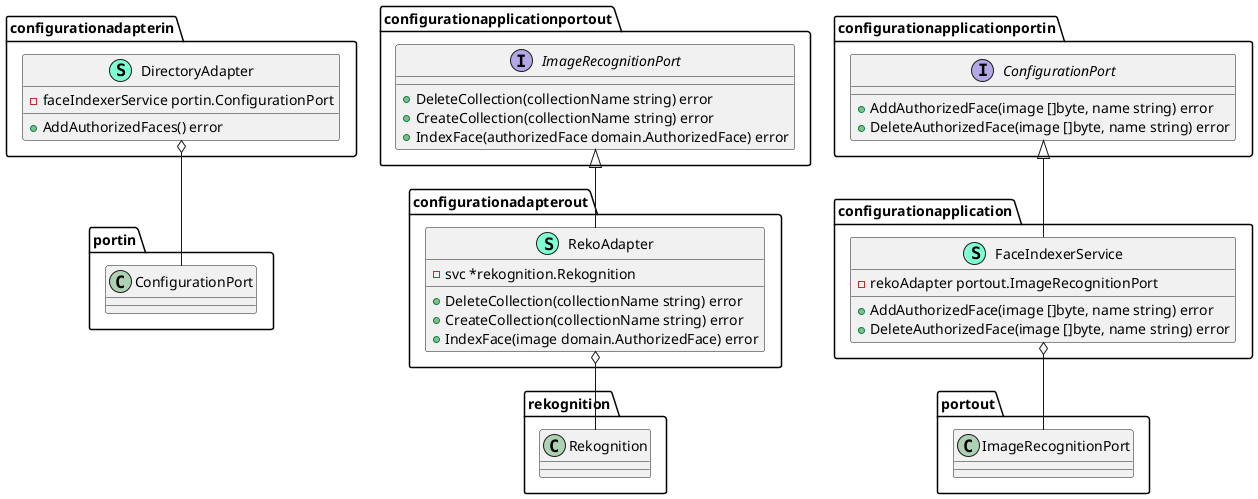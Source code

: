@startuml
namespace configurationadapterin {
    class DirectoryAdapter << (S,Aquamarine) >> {
        - faceIndexerService portin.ConfigurationPort

        + AddAuthorizedFaces() error

    }
}


"configurationadapterin.DirectoryAdapter" o-- "portin.ConfigurationPort"

namespace configurationadapterout {
    class RekoAdapter << (S,Aquamarine) >> {
        - svc *rekognition.Rekognition

        + DeleteCollection(collectionName string) error
        + CreateCollection(collectionName string) error
        + IndexFace(image domain.AuthorizedFace) error

    }
}

"configurationapplicationportout.ImageRecognitionPort" <|-- "configurationadapterout.RekoAdapter"

"configurationadapterout.RekoAdapter" o-- "rekognition.Rekognition"

namespace configurationapplication {
    class FaceIndexerService << (S,Aquamarine) >> {
        - rekoAdapter portout.ImageRecognitionPort

        + AddAuthorizedFace(image []byte, name string) error
        + DeleteAuthorizedFace(image []byte, name string) error

    }
}

"configurationapplicationportin.ConfigurationPort" <|-- "configurationapplication.FaceIndexerService"

"configurationapplication.FaceIndexerService" o-- "portout.ImageRecognitionPort"

namespace configurationapplicationportin {
    interface ConfigurationPort  {
        + AddAuthorizedFace(image []byte, name string) error
        + DeleteAuthorizedFace(image []byte, name string) error

    }
}



namespace configurationapplicationportout {
    interface ImageRecognitionPort  {
        + DeleteCollection(collectionName string) error
        + CreateCollection(collectionName string) error
        + IndexFace(authorizedFace domain.AuthorizedFace) error

    }
}



@enduml
